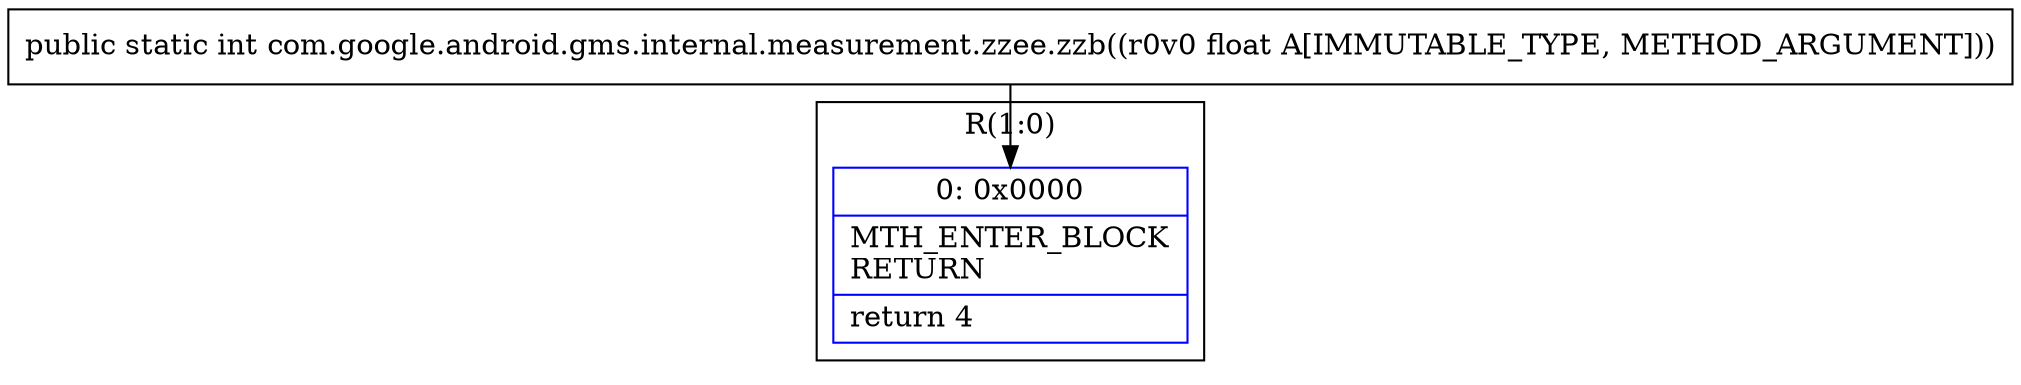 digraph "CFG forcom.google.android.gms.internal.measurement.zzee.zzb(F)I" {
subgraph cluster_Region_2111009325 {
label = "R(1:0)";
node [shape=record,color=blue];
Node_0 [shape=record,label="{0\:\ 0x0000|MTH_ENTER_BLOCK\lRETURN\l|return 4\l}"];
}
MethodNode[shape=record,label="{public static int com.google.android.gms.internal.measurement.zzee.zzb((r0v0 float A[IMMUTABLE_TYPE, METHOD_ARGUMENT])) }"];
MethodNode -> Node_0;
}

